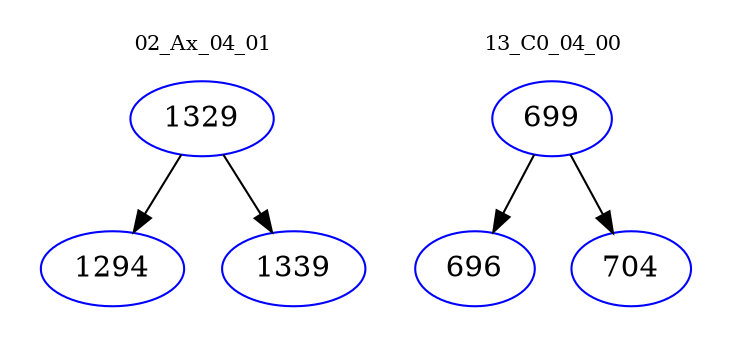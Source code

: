 digraph{
subgraph cluster_0 {
color = white
label = "02_Ax_04_01";
fontsize=10;
T0_1329 [label="1329", color="blue"]
T0_1329 -> T0_1294 [color="black"]
T0_1294 [label="1294", color="blue"]
T0_1329 -> T0_1339 [color="black"]
T0_1339 [label="1339", color="blue"]
}
subgraph cluster_1 {
color = white
label = "13_C0_04_00";
fontsize=10;
T1_699 [label="699", color="blue"]
T1_699 -> T1_696 [color="black"]
T1_696 [label="696", color="blue"]
T1_699 -> T1_704 [color="black"]
T1_704 [label="704", color="blue"]
}
}
